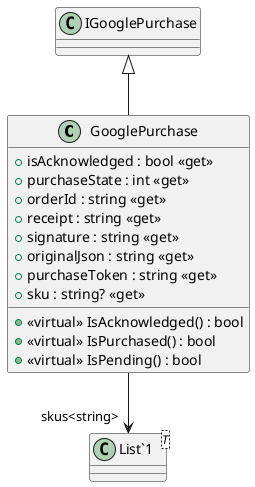 @startuml
class GooglePurchase {
    + isAcknowledged : bool <<get>>
    + purchaseState : int <<get>>
    + orderId : string <<get>>
    + receipt : string <<get>>
    + signature : string <<get>>
    + originalJson : string <<get>>
    + purchaseToken : string <<get>>
    + sku : string? <<get>>
    + <<virtual>> IsAcknowledged() : bool
    + <<virtual>> IsPurchased() : bool
    + <<virtual>> IsPending() : bool
}
class "List`1"<T> {
}
IGooglePurchase <|-- GooglePurchase
GooglePurchase --> "skus<string>" "List`1"
@enduml
